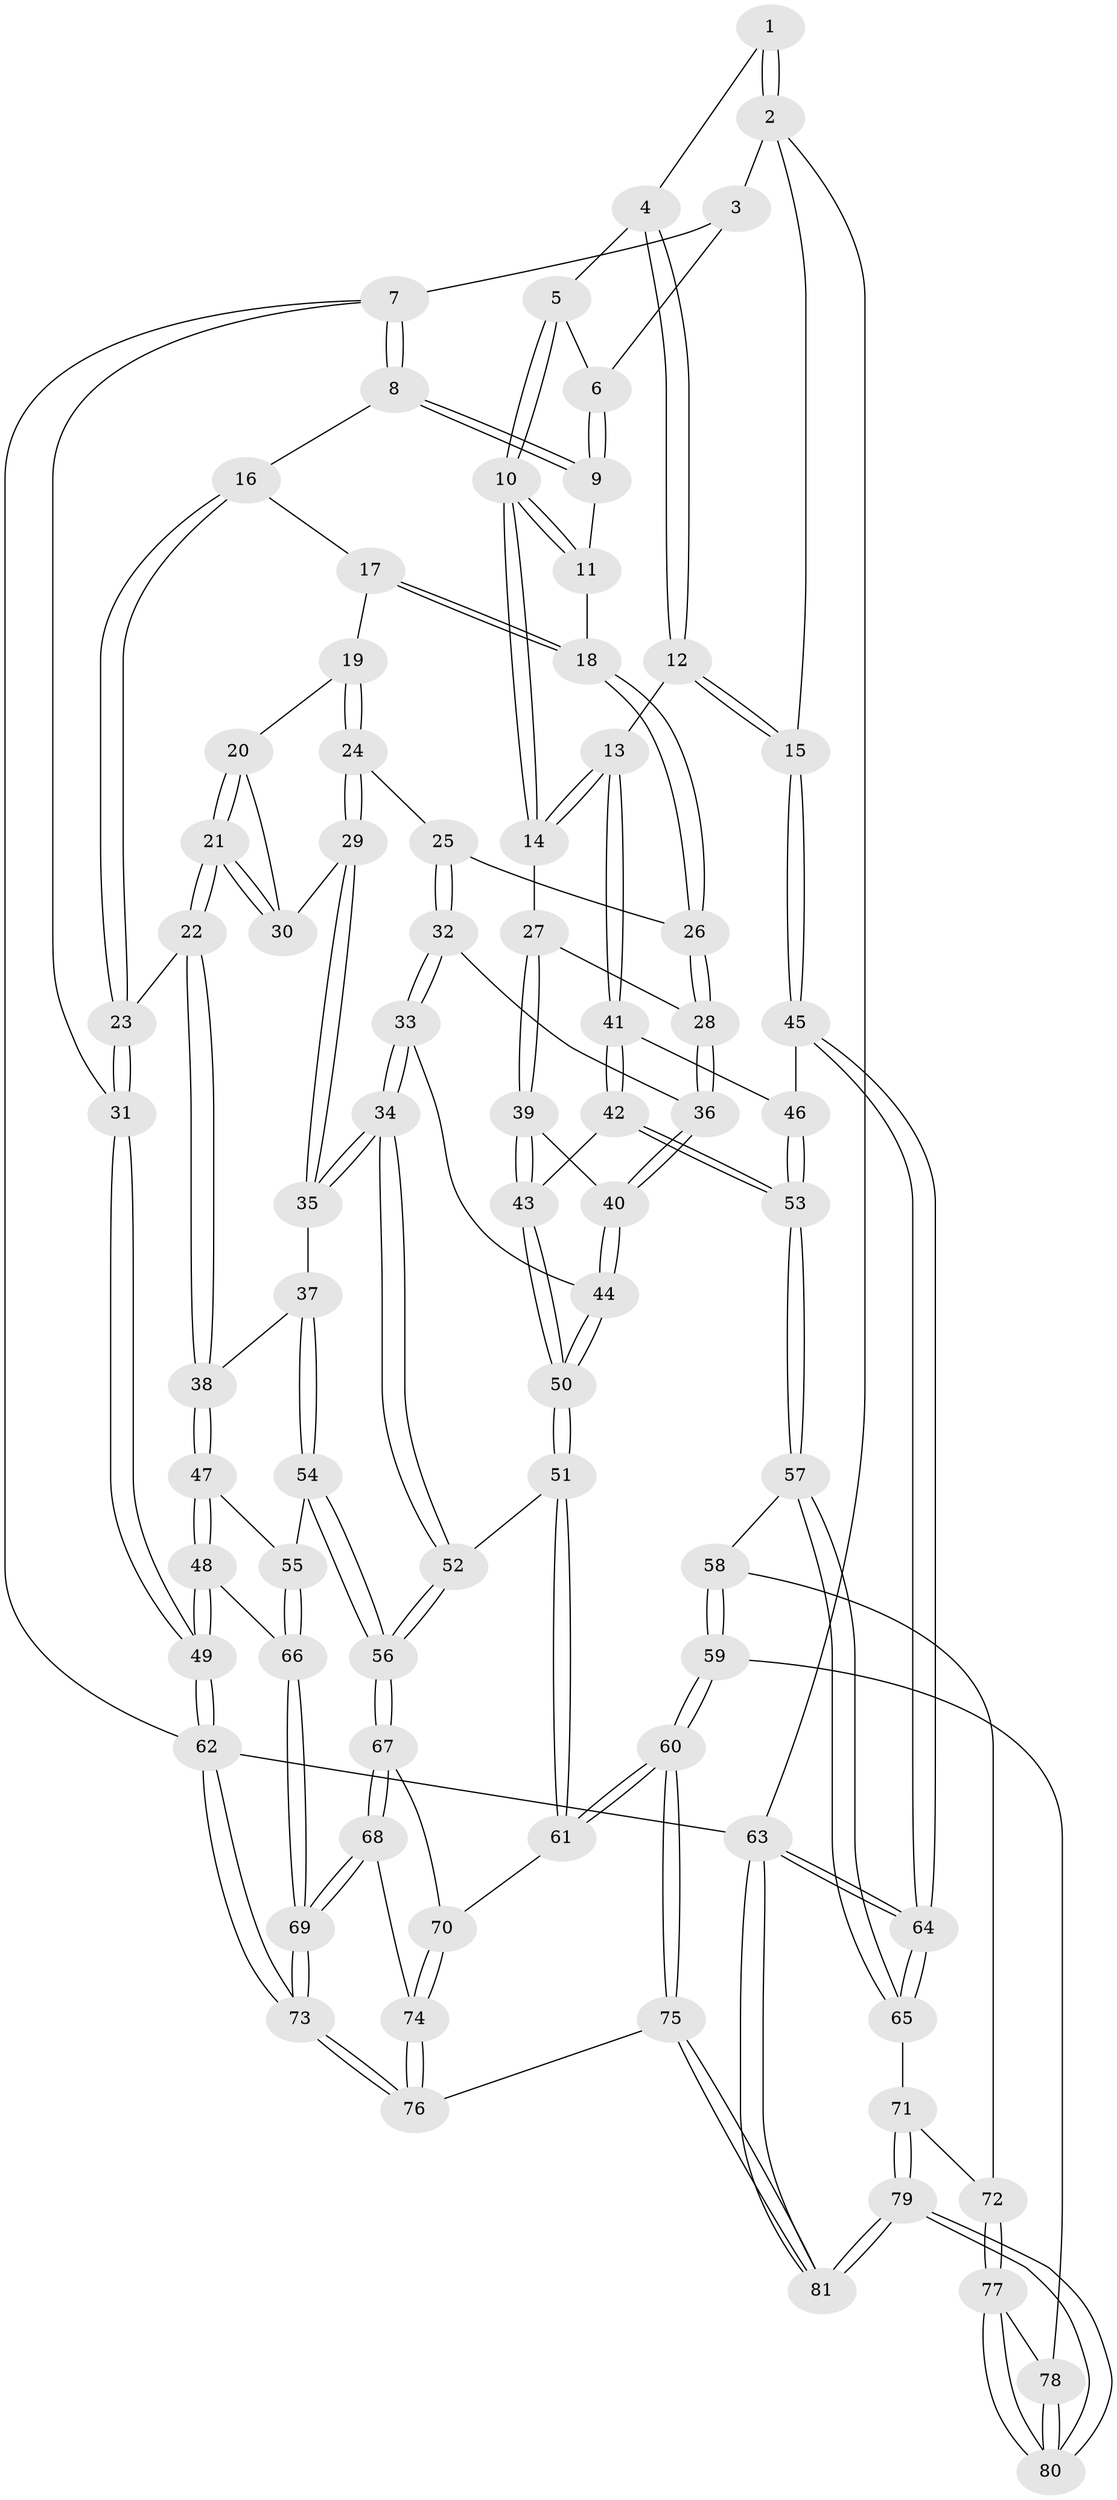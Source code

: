 // Generated by graph-tools (version 1.1) at 2025/03/03/09/25 03:03:20]
// undirected, 81 vertices, 199 edges
graph export_dot {
graph [start="1"]
  node [color=gray90,style=filled];
  1 [pos="+0.9017140203806253+0.10089876670469212"];
  2 [pos="+1+0"];
  3 [pos="+0.8104501927150739+0"];
  4 [pos="+0.8502518203546976+0.1571835837187733"];
  5 [pos="+0.6213074046895112+0"];
  6 [pos="+0.5749728476516781+0"];
  7 [pos="+0+0"];
  8 [pos="+0+0"];
  9 [pos="+0.4640672628079251+0"];
  10 [pos="+0.7169208178917356+0.29359427344675765"];
  11 [pos="+0.43902463725607965+0.12313479639392522"];
  12 [pos="+0.8488066122585338+0.329109070240584"];
  13 [pos="+0.7915397040497004+0.3483960945401232"];
  14 [pos="+0.7529127456454547+0.3463406097369166"];
  15 [pos="+1+0.4156128406471907"];
  16 [pos="+0.17341012264724334+0.23294587245152082"];
  17 [pos="+0.18999651395750108+0.24091982819834898"];
  18 [pos="+0.4156582846795887+0.19128048179637"];
  19 [pos="+0.203997692155822+0.3044352281913377"];
  20 [pos="+0.17233711718969696+0.35484160055633795"];
  21 [pos="+0.09533171370293674+0.43870357785389036"];
  22 [pos="+0.028798774575012752+0.465571249094474"];
  23 [pos="+0+0.45433020751779374"];
  24 [pos="+0.28513374512970935+0.39849037596906717"];
  25 [pos="+0.36359110365452735+0.3782262565106344"];
  26 [pos="+0.42564439134077126+0.25681348592346953"];
  27 [pos="+0.6764374529002734+0.38355396159024446"];
  28 [pos="+0.5819556170763803+0.3779680175843912"];
  29 [pos="+0.2601473008910529+0.4263198939633987"];
  30 [pos="+0.2401140543106392+0.4262015569511977"];
  31 [pos="+0+0.4546480872339459"];
  32 [pos="+0.39392056185153024+0.4443291194747102"];
  33 [pos="+0.36892891393849325+0.5564635145800935"];
  34 [pos="+0.3319932192502262+0.5869331980746949"];
  35 [pos="+0.2556416747055065+0.5684657240048218"];
  36 [pos="+0.5058147662445214+0.47195358292847456"];
  37 [pos="+0.21699437372833094+0.5826931920967486"];
  38 [pos="+0.16336936308450842+0.5759360823090097"];
  39 [pos="+0.6552037938165695+0.46795992589168317"];
  40 [pos="+0.5193318546478322+0.5733849657663342"];
  41 [pos="+0.7878209486021794+0.5588513267757971"];
  42 [pos="+0.7270820908006456+0.6173929291662719"];
  43 [pos="+0.6730180195382406+0.6184626398056767"];
  44 [pos="+0.5190220964113705+0.5749772263757799"];
  45 [pos="+1+0.4839677916139742"];
  46 [pos="+0.8852763153291583+0.6034749074627499"];
  47 [pos="+0.1283357249366137+0.6453451268687975"];
  48 [pos="+0+0.7586292936044261"];
  49 [pos="+0+0.8045446659659949"];
  50 [pos="+0.5691411799283506+0.687482607652642"];
  51 [pos="+0.5675472210860071+0.692827680125699"];
  52 [pos="+0.36416139231227185+0.6831836390930627"];
  53 [pos="+0.8327181990485788+0.7529080744438656"];
  54 [pos="+0.22464615123443368+0.7194686168860189"];
  55 [pos="+0.183193151411147+0.7466791682288773"];
  56 [pos="+0.3308475410367907+0.7501911011539848"];
  57 [pos="+0.8351986900982202+0.7667342924480383"];
  58 [pos="+0.8243399231272673+0.780802577734545"];
  59 [pos="+0.6918133842633294+0.849229292575215"];
  60 [pos="+0.658857212622456+0.8542645299604529"];
  61 [pos="+0.5793649472922288+0.7679433877006242"];
  62 [pos="+0+1"];
  63 [pos="+1+1"];
  64 [pos="+1+0.7632934365164192"];
  65 [pos="+1+0.765378358448393"];
  66 [pos="+0.16676647902294753+0.7686154695671126"];
  67 [pos="+0.3409157029587722+0.8122794528969783"];
  68 [pos="+0.32486359796589553+0.8409362486127177"];
  69 [pos="+0.2370674376079943+0.9339535265062314"];
  70 [pos="+0.4791587757890193+0.8206336026743989"];
  71 [pos="+0.9723712869671979+0.9028952365099822"];
  72 [pos="+0.8849084800062395+0.9097291182609849"];
  73 [pos="+0.11032887412141569+1"];
  74 [pos="+0.4517142726296621+0.9396105879327595"];
  75 [pos="+0.5533242267499738+1"];
  76 [pos="+0.4970892765537373+1"];
  77 [pos="+0.8701186992566711+0.9485795465964476"];
  78 [pos="+0.6918557396672025+0.8492688653260297"];
  79 [pos="+0.8871247669349933+1"];
  80 [pos="+0.8566127094087103+1"];
  81 [pos="+0.8956155316767909+1"];
  1 -- 2;
  1 -- 2;
  1 -- 4;
  2 -- 3;
  2 -- 15;
  2 -- 63;
  3 -- 6;
  3 -- 7;
  4 -- 5;
  4 -- 12;
  4 -- 12;
  5 -- 6;
  5 -- 10;
  5 -- 10;
  6 -- 9;
  6 -- 9;
  7 -- 8;
  7 -- 8;
  7 -- 31;
  7 -- 62;
  8 -- 9;
  8 -- 9;
  8 -- 16;
  9 -- 11;
  10 -- 11;
  10 -- 11;
  10 -- 14;
  10 -- 14;
  11 -- 18;
  12 -- 13;
  12 -- 15;
  12 -- 15;
  13 -- 14;
  13 -- 14;
  13 -- 41;
  13 -- 41;
  14 -- 27;
  15 -- 45;
  15 -- 45;
  16 -- 17;
  16 -- 23;
  16 -- 23;
  17 -- 18;
  17 -- 18;
  17 -- 19;
  18 -- 26;
  18 -- 26;
  19 -- 20;
  19 -- 24;
  19 -- 24;
  20 -- 21;
  20 -- 21;
  20 -- 30;
  21 -- 22;
  21 -- 22;
  21 -- 30;
  21 -- 30;
  22 -- 23;
  22 -- 38;
  22 -- 38;
  23 -- 31;
  23 -- 31;
  24 -- 25;
  24 -- 29;
  24 -- 29;
  25 -- 26;
  25 -- 32;
  25 -- 32;
  26 -- 28;
  26 -- 28;
  27 -- 28;
  27 -- 39;
  27 -- 39;
  28 -- 36;
  28 -- 36;
  29 -- 30;
  29 -- 35;
  29 -- 35;
  31 -- 49;
  31 -- 49;
  32 -- 33;
  32 -- 33;
  32 -- 36;
  33 -- 34;
  33 -- 34;
  33 -- 44;
  34 -- 35;
  34 -- 35;
  34 -- 52;
  34 -- 52;
  35 -- 37;
  36 -- 40;
  36 -- 40;
  37 -- 38;
  37 -- 54;
  37 -- 54;
  38 -- 47;
  38 -- 47;
  39 -- 40;
  39 -- 43;
  39 -- 43;
  40 -- 44;
  40 -- 44;
  41 -- 42;
  41 -- 42;
  41 -- 46;
  42 -- 43;
  42 -- 53;
  42 -- 53;
  43 -- 50;
  43 -- 50;
  44 -- 50;
  44 -- 50;
  45 -- 46;
  45 -- 64;
  45 -- 64;
  46 -- 53;
  46 -- 53;
  47 -- 48;
  47 -- 48;
  47 -- 55;
  48 -- 49;
  48 -- 49;
  48 -- 66;
  49 -- 62;
  49 -- 62;
  50 -- 51;
  50 -- 51;
  51 -- 52;
  51 -- 61;
  51 -- 61;
  52 -- 56;
  52 -- 56;
  53 -- 57;
  53 -- 57;
  54 -- 55;
  54 -- 56;
  54 -- 56;
  55 -- 66;
  55 -- 66;
  56 -- 67;
  56 -- 67;
  57 -- 58;
  57 -- 65;
  57 -- 65;
  58 -- 59;
  58 -- 59;
  58 -- 72;
  59 -- 60;
  59 -- 60;
  59 -- 78;
  60 -- 61;
  60 -- 61;
  60 -- 75;
  60 -- 75;
  61 -- 70;
  62 -- 73;
  62 -- 73;
  62 -- 63;
  63 -- 64;
  63 -- 64;
  63 -- 81;
  63 -- 81;
  64 -- 65;
  64 -- 65;
  65 -- 71;
  66 -- 69;
  66 -- 69;
  67 -- 68;
  67 -- 68;
  67 -- 70;
  68 -- 69;
  68 -- 69;
  68 -- 74;
  69 -- 73;
  69 -- 73;
  70 -- 74;
  70 -- 74;
  71 -- 72;
  71 -- 79;
  71 -- 79;
  72 -- 77;
  72 -- 77;
  73 -- 76;
  73 -- 76;
  74 -- 76;
  74 -- 76;
  75 -- 76;
  75 -- 81;
  75 -- 81;
  77 -- 78;
  77 -- 80;
  77 -- 80;
  78 -- 80;
  78 -- 80;
  79 -- 80;
  79 -- 80;
  79 -- 81;
  79 -- 81;
}
